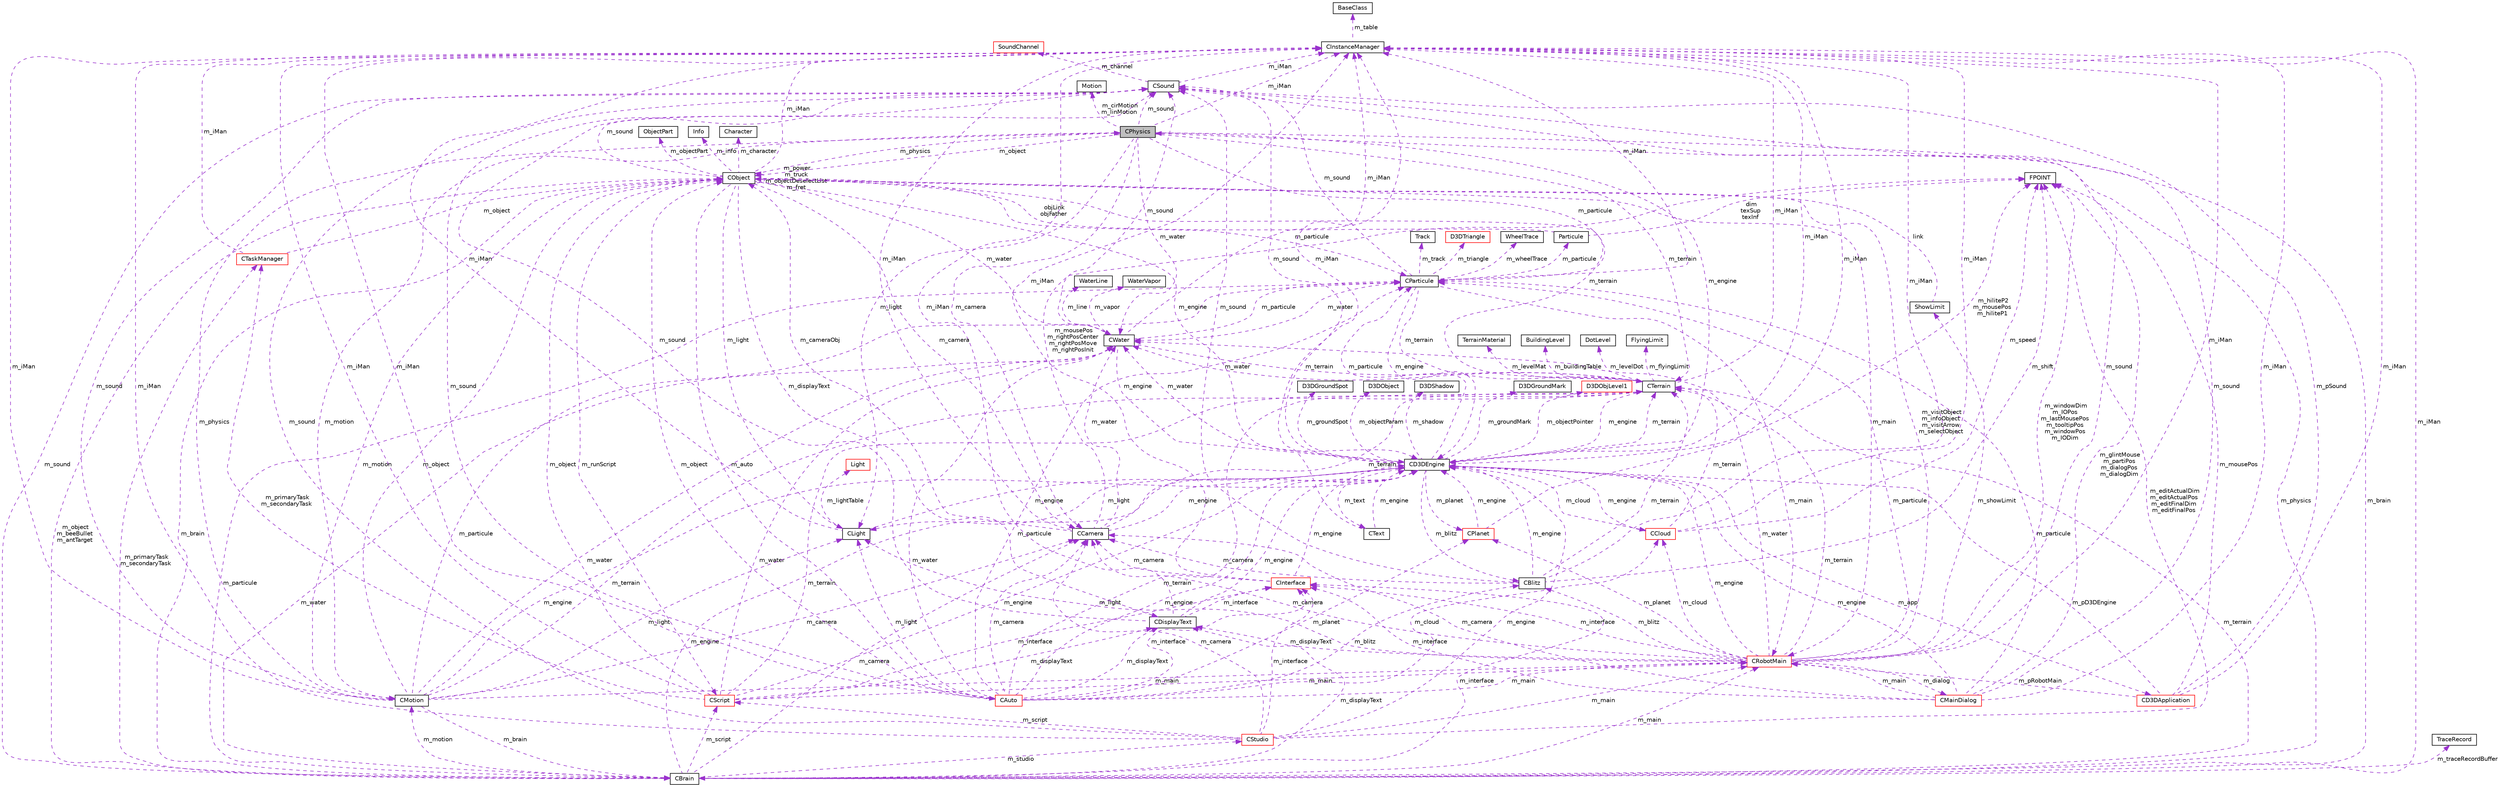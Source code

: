 digraph G
{
  edge [fontname="Helvetica",fontsize="10",labelfontname="Helvetica",labelfontsize="10"];
  node [fontname="Helvetica",fontsize="10",shape=record];
  Node1 [label="CPhysics",height=0.2,width=0.4,color="black", fillcolor="grey75", style="filled" fontcolor="black"];
  Node2 -> Node1 [dir="back",color="darkorchid3",fontsize="10",style="dashed",label=" m_particule" ,fontname="Helvetica"];
  Node2 [label="CParticule",height=0.2,width=0.4,color="black", fillcolor="white", style="filled",URL="$class_c_particule.html"];
  Node3 -> Node2 [dir="back",color="darkorchid3",fontsize="10",style="dashed",label=" m_water" ,fontname="Helvetica"];
  Node3 [label="CWater",height=0.2,width=0.4,color="black", fillcolor="white", style="filled",URL="$class_c_water.html"];
  Node2 -> Node3 [dir="back",color="darkorchid3",fontsize="10",style="dashed",label=" m_particule" ,fontname="Helvetica"];
  Node4 -> Node3 [dir="back",color="darkorchid3",fontsize="10",style="dashed",label=" m_iMan" ,fontname="Helvetica"];
  Node4 [label="CInstanceManager",height=0.2,width=0.4,color="black", fillcolor="white", style="filled",URL="$class_c_instance_manager.html"];
  Node5 -> Node4 [dir="back",color="darkorchid3",fontsize="10",style="dashed",label=" m_table" ,fontname="Helvetica"];
  Node5 [label="BaseClass",height=0.2,width=0.4,color="black", fillcolor="white", style="filled",URL="$struct_base_class.html"];
  Node6 -> Node3 [dir="back",color="darkorchid3",fontsize="10",style="dashed",label=" m_terrain" ,fontname="Helvetica"];
  Node6 [label="CTerrain",height=0.2,width=0.4,color="black", fillcolor="white", style="filled",URL="$class_c_terrain.html"];
  Node7 -> Node6 [dir="back",color="darkorchid3",fontsize="10",style="dashed",label=" m_levelMat" ,fontname="Helvetica"];
  Node7 [label="TerrainMaterial",height=0.2,width=0.4,color="black", fillcolor="white", style="filled",URL="$struct_terrain_material.html"];
  Node3 -> Node6 [dir="back",color="darkorchid3",fontsize="10",style="dashed",label=" m_water" ,fontname="Helvetica"];
  Node8 -> Node6 [dir="back",color="darkorchid3",fontsize="10",style="dashed",label=" m_buildingTable" ,fontname="Helvetica"];
  Node8 [label="BuildingLevel",height=0.2,width=0.4,color="black", fillcolor="white", style="filled",URL="$struct_building_level.html"];
  Node4 -> Node6 [dir="back",color="darkorchid3",fontsize="10",style="dashed",label=" m_iMan" ,fontname="Helvetica"];
  Node9 -> Node6 [dir="back",color="darkorchid3",fontsize="10",style="dashed",label=" m_levelDot" ,fontname="Helvetica"];
  Node9 [label="DotLevel",height=0.2,width=0.4,color="black", fillcolor="white", style="filled",URL="$struct_dot_level.html"];
  Node10 -> Node6 [dir="back",color="darkorchid3",fontsize="10",style="dashed",label=" m_engine" ,fontname="Helvetica"];
  Node10 [label="CD3DEngine",height=0.2,width=0.4,color="black", fillcolor="white", style="filled",URL="$class_c_d3_d_engine.html"];
  Node11 -> Node10 [dir="back",color="darkorchid3",fontsize="10",style="dashed",label=" m_groundMark" ,fontname="Helvetica"];
  Node11 [label="D3DGroundMark",height=0.2,width=0.4,color="black", fillcolor="white", style="filled",URL="$struct_d3_d_ground_mark.html"];
  Node2 -> Node10 [dir="back",color="darkorchid3",fontsize="10",style="dashed",label=" m_particule" ,fontname="Helvetica"];
  Node3 -> Node10 [dir="back",color="darkorchid3",fontsize="10",style="dashed",label=" m_water" ,fontname="Helvetica"];
  Node12 -> Node10 [dir="back",color="darkorchid3",fontsize="10",style="dashed",label=" m_blitz" ,fontname="Helvetica"];
  Node12 [label="CBlitz",height=0.2,width=0.4,color="black", fillcolor="white", style="filled",URL="$class_c_blitz.html"];
  Node13 -> Node12 [dir="back",color="darkorchid3",fontsize="10",style="dashed",label=" m_camera" ,fontname="Helvetica"];
  Node13 [label="CCamera",height=0.2,width=0.4,color="black", fillcolor="white", style="filled",URL="$class_c_camera.html"];
  Node3 -> Node13 [dir="back",color="darkorchid3",fontsize="10",style="dashed",label=" m_water" ,fontname="Helvetica"];
  Node4 -> Node13 [dir="back",color="darkorchid3",fontsize="10",style="dashed",label=" m_iMan" ,fontname="Helvetica"];
  Node6 -> Node13 [dir="back",color="darkorchid3",fontsize="10",style="dashed",label=" m_terrain" ,fontname="Helvetica"];
  Node14 -> Node13 [dir="back",color="darkorchid3",fontsize="10",style="dashed",label=" m_mousePos\nm_rightPosCenter\nm_rightPosMove\nm_rightPosInit" ,fontname="Helvetica"];
  Node14 [label="FPOINT",height=0.2,width=0.4,color="black", fillcolor="white", style="filled",URL="$struct_f_p_o_i_n_t.html"];
  Node15 -> Node13 [dir="back",color="darkorchid3",fontsize="10",style="dashed",label=" m_cameraObj" ,fontname="Helvetica"];
  Node15 [label="CObject",height=0.2,width=0.4,color="black", fillcolor="white", style="filled",URL="$class_c_object.html"];
  Node2 -> Node15 [dir="back",color="darkorchid3",fontsize="10",style="dashed",label=" m_particule" ,fontname="Helvetica"];
  Node16 -> Node15 [dir="back",color="darkorchid3",fontsize="10",style="dashed",label=" m_runScript" ,fontname="Helvetica"];
  Node16 [label="CScript",height=0.2,width=0.4,color="red", fillcolor="white", style="filled",URL="$class_c_script.html"];
  Node3 -> Node16 [dir="back",color="darkorchid3",fontsize="10",style="dashed",label=" m_water" ,fontname="Helvetica"];
  Node17 -> Node16 [dir="back",color="darkorchid3",fontsize="10",style="dashed",label=" m_primaryTask\nm_secondaryTask" ,fontname="Helvetica"];
  Node17 [label="CTaskManager",height=0.2,width=0.4,color="red", fillcolor="white", style="filled",URL="$class_c_task_manager.html"];
  Node4 -> Node17 [dir="back",color="darkorchid3",fontsize="10",style="dashed",label=" m_iMan" ,fontname="Helvetica"];
  Node15 -> Node17 [dir="back",color="darkorchid3",fontsize="10",style="dashed",label=" m_object" ,fontname="Helvetica"];
  Node18 -> Node16 [dir="back",color="darkorchid3",fontsize="10",style="dashed",label=" m_displayText" ,fontname="Helvetica"];
  Node18 [label="CDisplayText",height=0.2,width=0.4,color="black", fillcolor="white", style="filled",URL="$class_c_display_text.html"];
  Node19 -> Node18 [dir="back",color="darkorchid3",fontsize="10",style="dashed",label=" m_interface" ,fontname="Helvetica"];
  Node19 [label="CInterface",height=0.2,width=0.4,color="red", fillcolor="white", style="filled",URL="$class_c_interface.html"];
  Node13 -> Node19 [dir="back",color="darkorchid3",fontsize="10",style="dashed",label=" m_camera" ,fontname="Helvetica"];
  Node4 -> Node19 [dir="back",color="darkorchid3",fontsize="10",style="dashed",label=" m_iMan" ,fontname="Helvetica"];
  Node10 -> Node19 [dir="back",color="darkorchid3",fontsize="10",style="dashed",label=" m_engine" ,fontname="Helvetica"];
  Node4 -> Node18 [dir="back",color="darkorchid3",fontsize="10",style="dashed",label=" m_iMan" ,fontname="Helvetica"];
  Node20 -> Node18 [dir="back",color="darkorchid3",fontsize="10",style="dashed",label=" m_sound" ,fontname="Helvetica"];
  Node20 [label="CSound",height=0.2,width=0.4,color="black", fillcolor="white", style="filled",URL="$class_c_sound.html"];
  Node4 -> Node20 [dir="back",color="darkorchid3",fontsize="10",style="dashed",label=" m_iMan" ,fontname="Helvetica"];
  Node21 -> Node20 [dir="back",color="darkorchid3",fontsize="10",style="dashed",label=" m_channel" ,fontname="Helvetica"];
  Node21 [label="SoundChannel",height=0.2,width=0.4,color="red", fillcolor="white", style="filled",URL="$struct_sound_channel.html"];
  Node10 -> Node18 [dir="back",color="darkorchid3",fontsize="10",style="dashed",label=" m_engine" ,fontname="Helvetica"];
  Node22 -> Node16 [dir="back",color="darkorchid3",fontsize="10",style="dashed",label=" m_main" ,fontname="Helvetica"];
  Node22 [label="CRobotMain",height=0.2,width=0.4,color="red", fillcolor="white", style="filled",URL="$class_c_robot_main.html"];
  Node2 -> Node22 [dir="back",color="darkorchid3",fontsize="10",style="dashed",label=" m_particule" ,fontname="Helvetica"];
  Node3 -> Node22 [dir="back",color="darkorchid3",fontsize="10",style="dashed",label=" m_water" ,fontname="Helvetica"];
  Node23 -> Node22 [dir="back",color="darkorchid3",fontsize="10",style="dashed",label=" m_showLimit" ,fontname="Helvetica"];
  Node23 [label="ShowLimit",height=0.2,width=0.4,color="black", fillcolor="white", style="filled",URL="$struct_show_limit.html"];
  Node15 -> Node23 [dir="back",color="darkorchid3",fontsize="10",style="dashed",label=" link" ,fontname="Helvetica"];
  Node24 -> Node22 [dir="back",color="darkorchid3",fontsize="10",style="dashed",label=" m_light" ,fontname="Helvetica"];
  Node24 [label="CLight",height=0.2,width=0.4,color="black", fillcolor="white", style="filled",URL="$class_c_light.html"];
  Node25 -> Node24 [dir="back",color="darkorchid3",fontsize="10",style="dashed",label=" m_lightTable" ,fontname="Helvetica"];
  Node25 [label="Light",height=0.2,width=0.4,color="red", fillcolor="white", style="filled",URL="$struct_light.html"];
  Node4 -> Node24 [dir="back",color="darkorchid3",fontsize="10",style="dashed",label=" m_iMan" ,fontname="Helvetica"];
  Node10 -> Node24 [dir="back",color="darkorchid3",fontsize="10",style="dashed",label=" m_engine" ,fontname="Helvetica"];
  Node12 -> Node22 [dir="back",color="darkorchid3",fontsize="10",style="dashed",label=" m_blitz" ,fontname="Helvetica"];
  Node26 -> Node22 [dir="back",color="darkorchid3",fontsize="10",style="dashed",label=" m_cloud" ,fontname="Helvetica"];
  Node26 [label="CCloud",height=0.2,width=0.4,color="red", fillcolor="white", style="filled",URL="$class_c_cloud.html"];
  Node4 -> Node26 [dir="back",color="darkorchid3",fontsize="10",style="dashed",label=" m_iMan" ,fontname="Helvetica"];
  Node6 -> Node26 [dir="back",color="darkorchid3",fontsize="10",style="dashed",label=" m_terrain" ,fontname="Helvetica"];
  Node14 -> Node26 [dir="back",color="darkorchid3",fontsize="10",style="dashed",label=" m_speed" ,fontname="Helvetica"];
  Node10 -> Node26 [dir="back",color="darkorchid3",fontsize="10",style="dashed",label=" m_engine" ,fontname="Helvetica"];
  Node27 -> Node22 [dir="back",color="darkorchid3",fontsize="10",style="dashed",label=" m_dialog" ,fontname="Helvetica"];
  Node27 [label="CMainDialog",height=0.2,width=0.4,color="red", fillcolor="white", style="filled",URL="$class_c_main_dialog.html"];
  Node2 -> Node27 [dir="back",color="darkorchid3",fontsize="10",style="dashed",label=" m_particule" ,fontname="Helvetica"];
  Node13 -> Node27 [dir="back",color="darkorchid3",fontsize="10",style="dashed",label=" m_camera" ,fontname="Helvetica"];
  Node19 -> Node27 [dir="back",color="darkorchid3",fontsize="10",style="dashed",label=" m_interface" ,fontname="Helvetica"];
  Node22 -> Node27 [dir="back",color="darkorchid3",fontsize="10",style="dashed",label=" m_main" ,fontname="Helvetica"];
  Node4 -> Node27 [dir="back",color="darkorchid3",fontsize="10",style="dashed",label=" m_iMan" ,fontname="Helvetica"];
  Node14 -> Node27 [dir="back",color="darkorchid3",fontsize="10",style="dashed",label=" m_glintMouse\nm_partiPos\nm_dialogPos\nm_dialogDim" ,fontname="Helvetica"];
  Node20 -> Node27 [dir="back",color="darkorchid3",fontsize="10",style="dashed",label=" m_sound" ,fontname="Helvetica"];
  Node10 -> Node27 [dir="back",color="darkorchid3",fontsize="10",style="dashed",label=" m_engine" ,fontname="Helvetica"];
  Node13 -> Node22 [dir="back",color="darkorchid3",fontsize="10",style="dashed",label=" m_camera" ,fontname="Helvetica"];
  Node18 -> Node22 [dir="back",color="darkorchid3",fontsize="10",style="dashed",label=" m_displayText" ,fontname="Helvetica"];
  Node19 -> Node22 [dir="back",color="darkorchid3",fontsize="10",style="dashed",label=" m_interface" ,fontname="Helvetica"];
  Node4 -> Node22 [dir="back",color="darkorchid3",fontsize="10",style="dashed",label=" m_iMan" ,fontname="Helvetica"];
  Node6 -> Node22 [dir="back",color="darkorchid3",fontsize="10",style="dashed",label=" m_terrain" ,fontname="Helvetica"];
  Node14 -> Node22 [dir="back",color="darkorchid3",fontsize="10",style="dashed",label=" m_windowDim\nm_IOPos\nm_lastMousePos\nm_tooltipPos\nm_windowPos\nm_IODim" ,fontname="Helvetica"];
  Node20 -> Node22 [dir="back",color="darkorchid3",fontsize="10",style="dashed",label=" m_sound" ,fontname="Helvetica"];
  Node28 -> Node22 [dir="back",color="darkorchid3",fontsize="10",style="dashed",label=" m_planet" ,fontname="Helvetica"];
  Node28 [label="CPlanet",height=0.2,width=0.4,color="red", fillcolor="white", style="filled",URL="$class_c_planet.html"];
  Node4 -> Node28 [dir="back",color="darkorchid3",fontsize="10",style="dashed",label=" m_iMan" ,fontname="Helvetica"];
  Node10 -> Node28 [dir="back",color="darkorchid3",fontsize="10",style="dashed",label=" m_engine" ,fontname="Helvetica"];
  Node15 -> Node22 [dir="back",color="darkorchid3",fontsize="10",style="dashed",label=" m_visitObject\nm_infoObject\nm_visitArrow\nm_selectObject" ,fontname="Helvetica"];
  Node10 -> Node22 [dir="back",color="darkorchid3",fontsize="10",style="dashed",label=" m_engine" ,fontname="Helvetica"];
  Node19 -> Node16 [dir="back",color="darkorchid3",fontsize="10",style="dashed",label=" m_interface" ,fontname="Helvetica"];
  Node4 -> Node16 [dir="back",color="darkorchid3",fontsize="10",style="dashed",label=" m_iMan" ,fontname="Helvetica"];
  Node6 -> Node16 [dir="back",color="darkorchid3",fontsize="10",style="dashed",label=" m_terrain" ,fontname="Helvetica"];
  Node15 -> Node16 [dir="back",color="darkorchid3",fontsize="10",style="dashed",label=" m_object" ,fontname="Helvetica"];
  Node10 -> Node16 [dir="back",color="darkorchid3",fontsize="10",style="dashed",label=" m_engine" ,fontname="Helvetica"];
  Node3 -> Node15 [dir="back",color="darkorchid3",fontsize="10",style="dashed",label=" m_water" ,fontname="Helvetica"];
  Node24 -> Node15 [dir="back",color="darkorchid3",fontsize="10",style="dashed",label=" m_light" ,fontname="Helvetica"];
  Node29 -> Node15 [dir="back",color="darkorchid3",fontsize="10",style="dashed",label=" m_brain" ,fontname="Helvetica"];
  Node29 [label="CBrain",height=0.2,width=0.4,color="black", fillcolor="white", style="filled",URL="$class_c_brain.html"];
  Node2 -> Node29 [dir="back",color="darkorchid3",fontsize="10",style="dashed",label=" m_particule" ,fontname="Helvetica"];
  Node16 -> Node29 [dir="back",color="darkorchid3",fontsize="10",style="dashed",label=" m_script" ,fontname="Helvetica"];
  Node3 -> Node29 [dir="back",color="darkorchid3",fontsize="10",style="dashed",label=" m_water" ,fontname="Helvetica"];
  Node17 -> Node29 [dir="back",color="darkorchid3",fontsize="10",style="dashed",label=" m_primaryTask\nm_secondaryTask" ,fontname="Helvetica"];
  Node13 -> Node29 [dir="back",color="darkorchid3",fontsize="10",style="dashed",label=" m_camera" ,fontname="Helvetica"];
  Node18 -> Node29 [dir="back",color="darkorchid3",fontsize="10",style="dashed",label=" m_displayText" ,fontname="Helvetica"];
  Node22 -> Node29 [dir="back",color="darkorchid3",fontsize="10",style="dashed",label=" m_main" ,fontname="Helvetica"];
  Node19 -> Node29 [dir="back",color="darkorchid3",fontsize="10",style="dashed",label=" m_interface" ,fontname="Helvetica"];
  Node4 -> Node29 [dir="back",color="darkorchid3",fontsize="10",style="dashed",label=" m_iMan" ,fontname="Helvetica"];
  Node6 -> Node29 [dir="back",color="darkorchid3",fontsize="10",style="dashed",label=" m_terrain" ,fontname="Helvetica"];
  Node1 -> Node29 [dir="back",color="darkorchid3",fontsize="10",style="dashed",label=" m_physics" ,fontname="Helvetica"];
  Node20 -> Node29 [dir="back",color="darkorchid3",fontsize="10",style="dashed",label=" m_sound" ,fontname="Helvetica"];
  Node30 -> Node29 [dir="back",color="darkorchid3",fontsize="10",style="dashed",label=" m_studio" ,fontname="Helvetica"];
  Node30 [label="CStudio",height=0.2,width=0.4,color="red", fillcolor="white", style="filled",URL="$class_c_studio.html"];
  Node16 -> Node30 [dir="back",color="darkorchid3",fontsize="10",style="dashed",label=" m_script" ,fontname="Helvetica"];
  Node13 -> Node30 [dir="back",color="darkorchid3",fontsize="10",style="dashed",label=" m_camera" ,fontname="Helvetica"];
  Node19 -> Node30 [dir="back",color="darkorchid3",fontsize="10",style="dashed",label=" m_interface" ,fontname="Helvetica"];
  Node22 -> Node30 [dir="back",color="darkorchid3",fontsize="10",style="dashed",label=" m_main" ,fontname="Helvetica"];
  Node4 -> Node30 [dir="back",color="darkorchid3",fontsize="10",style="dashed",label=" m_iMan" ,fontname="Helvetica"];
  Node14 -> Node30 [dir="back",color="darkorchid3",fontsize="10",style="dashed",label=" m_editActualDim\nm_editActualPos\nm_editFinalDim\nm_editFinalPos" ,fontname="Helvetica"];
  Node20 -> Node30 [dir="back",color="darkorchid3",fontsize="10",style="dashed",label=" m_sound" ,fontname="Helvetica"];
  Node10 -> Node30 [dir="back",color="darkorchid3",fontsize="10",style="dashed",label=" m_engine" ,fontname="Helvetica"];
  Node31 -> Node29 [dir="back",color="darkorchid3",fontsize="10",style="dashed",label=" m_motion" ,fontname="Helvetica"];
  Node31 [label="CMotion",height=0.2,width=0.4,color="black", fillcolor="white", style="filled",URL="$class_c_motion.html"];
  Node2 -> Node31 [dir="back",color="darkorchid3",fontsize="10",style="dashed",label=" m_particule" ,fontname="Helvetica"];
  Node3 -> Node31 [dir="back",color="darkorchid3",fontsize="10",style="dashed",label=" m_water" ,fontname="Helvetica"];
  Node24 -> Node31 [dir="back",color="darkorchid3",fontsize="10",style="dashed",label=" m_light" ,fontname="Helvetica"];
  Node29 -> Node31 [dir="back",color="darkorchid3",fontsize="10",style="dashed",label=" m_brain" ,fontname="Helvetica"];
  Node13 -> Node31 [dir="back",color="darkorchid3",fontsize="10",style="dashed",label=" m_camera" ,fontname="Helvetica"];
  Node22 -> Node31 [dir="back",color="darkorchid3",fontsize="10",style="dashed",label=" m_main" ,fontname="Helvetica"];
  Node4 -> Node31 [dir="back",color="darkorchid3",fontsize="10",style="dashed",label=" m_iMan" ,fontname="Helvetica"];
  Node6 -> Node31 [dir="back",color="darkorchid3",fontsize="10",style="dashed",label=" m_terrain" ,fontname="Helvetica"];
  Node1 -> Node31 [dir="back",color="darkorchid3",fontsize="10",style="dashed",label=" m_physics" ,fontname="Helvetica"];
  Node20 -> Node31 [dir="back",color="darkorchid3",fontsize="10",style="dashed",label=" m_sound" ,fontname="Helvetica"];
  Node15 -> Node31 [dir="back",color="darkorchid3",fontsize="10",style="dashed",label=" m_object" ,fontname="Helvetica"];
  Node10 -> Node31 [dir="back",color="darkorchid3",fontsize="10",style="dashed",label=" m_engine" ,fontname="Helvetica"];
  Node15 -> Node29 [dir="back",color="darkorchid3",fontsize="10",style="dashed",label=" m_object\nm_beeBullet\nm_antTarget" ,fontname="Helvetica"];
  Node10 -> Node29 [dir="back",color="darkorchid3",fontsize="10",style="dashed",label=" m_engine" ,fontname="Helvetica"];
  Node32 -> Node29 [dir="back",color="darkorchid3",fontsize="10",style="dashed",label=" m_traceRecordBuffer" ,fontname="Helvetica"];
  Node32 [label="TraceRecord",height=0.2,width=0.4,color="black", fillcolor="white", style="filled",URL="$struct_trace_record.html"];
  Node13 -> Node15 [dir="back",color="darkorchid3",fontsize="10",style="dashed",label=" m_camera" ,fontname="Helvetica"];
  Node18 -> Node15 [dir="back",color="darkorchid3",fontsize="10",style="dashed",label=" m_displayText" ,fontname="Helvetica"];
  Node33 -> Node15 [dir="back",color="darkorchid3",fontsize="10",style="dashed",label=" m_objectPart" ,fontname="Helvetica"];
  Node33 [label="ObjectPart",height=0.2,width=0.4,color="black", fillcolor="white", style="filled",URL="$struct_object_part.html"];
  Node22 -> Node15 [dir="back",color="darkorchid3",fontsize="10",style="dashed",label=" m_main" ,fontname="Helvetica"];
  Node4 -> Node15 [dir="back",color="darkorchid3",fontsize="10",style="dashed",label=" m_iMan" ,fontname="Helvetica"];
  Node6 -> Node15 [dir="back",color="darkorchid3",fontsize="10",style="dashed",label=" m_terrain" ,fontname="Helvetica"];
  Node1 -> Node15 [dir="back",color="darkorchid3",fontsize="10",style="dashed",label=" m_physics" ,fontname="Helvetica"];
  Node34 -> Node15 [dir="back",color="darkorchid3",fontsize="10",style="dashed",label=" m_info" ,fontname="Helvetica"];
  Node34 [label="Info",height=0.2,width=0.4,color="black", fillcolor="white", style="filled",URL="$struct_info.html"];
  Node20 -> Node15 [dir="back",color="darkorchid3",fontsize="10",style="dashed",label=" m_sound" ,fontname="Helvetica"];
  Node35 -> Node15 [dir="back",color="darkorchid3",fontsize="10",style="dashed",label=" m_auto" ,fontname="Helvetica"];
  Node35 [label="CAuto",height=0.2,width=0.4,color="red", fillcolor="white", style="filled",URL="$class_c_auto.html"];
  Node2 -> Node35 [dir="back",color="darkorchid3",fontsize="10",style="dashed",label=" m_particule" ,fontname="Helvetica"];
  Node3 -> Node35 [dir="back",color="darkorchid3",fontsize="10",style="dashed",label=" m_water" ,fontname="Helvetica"];
  Node12 -> Node35 [dir="back",color="darkorchid3",fontsize="10",style="dashed",label=" m_blitz" ,fontname="Helvetica"];
  Node24 -> Node35 [dir="back",color="darkorchid3",fontsize="10",style="dashed",label=" m_light" ,fontname="Helvetica"];
  Node26 -> Node35 [dir="back",color="darkorchid3",fontsize="10",style="dashed",label=" m_cloud" ,fontname="Helvetica"];
  Node13 -> Node35 [dir="back",color="darkorchid3",fontsize="10",style="dashed",label=" m_camera" ,fontname="Helvetica"];
  Node18 -> Node35 [dir="back",color="darkorchid3",fontsize="10",style="dashed",label=" m_displayText" ,fontname="Helvetica"];
  Node22 -> Node35 [dir="back",color="darkorchid3",fontsize="10",style="dashed",label=" m_main" ,fontname="Helvetica"];
  Node19 -> Node35 [dir="back",color="darkorchid3",fontsize="10",style="dashed",label=" m_interface" ,fontname="Helvetica"];
  Node4 -> Node35 [dir="back",color="darkorchid3",fontsize="10",style="dashed",label=" m_iMan" ,fontname="Helvetica"];
  Node6 -> Node35 [dir="back",color="darkorchid3",fontsize="10",style="dashed",label=" m_terrain" ,fontname="Helvetica"];
  Node20 -> Node35 [dir="back",color="darkorchid3",fontsize="10",style="dashed",label=" m_sound" ,fontname="Helvetica"];
  Node28 -> Node35 [dir="back",color="darkorchid3",fontsize="10",style="dashed",label=" m_planet" ,fontname="Helvetica"];
  Node15 -> Node35 [dir="back",color="darkorchid3",fontsize="10",style="dashed",label=" m_object" ,fontname="Helvetica"];
  Node10 -> Node35 [dir="back",color="darkorchid3",fontsize="10",style="dashed",label=" m_engine" ,fontname="Helvetica"];
  Node31 -> Node15 [dir="back",color="darkorchid3",fontsize="10",style="dashed",label=" m_motion" ,fontname="Helvetica"];
  Node15 -> Node15 [dir="back",color="darkorchid3",fontsize="10",style="dashed",label=" m_power\nm_truck\nm_objectDeselectList\nm_fret" ,fontname="Helvetica"];
  Node36 -> Node15 [dir="back",color="darkorchid3",fontsize="10",style="dashed",label=" m_character" ,fontname="Helvetica"];
  Node36 [label="Character",height=0.2,width=0.4,color="black", fillcolor="white", style="filled",URL="$struct_character.html"];
  Node10 -> Node15 [dir="back",color="darkorchid3",fontsize="10",style="dashed",label=" m_engine" ,fontname="Helvetica"];
  Node10 -> Node13 [dir="back",color="darkorchid3",fontsize="10",style="dashed",label=" m_engine" ,fontname="Helvetica"];
  Node4 -> Node12 [dir="back",color="darkorchid3",fontsize="10",style="dashed",label=" m_iMan" ,fontname="Helvetica"];
  Node6 -> Node12 [dir="back",color="darkorchid3",fontsize="10",style="dashed",label=" m_terrain" ,fontname="Helvetica"];
  Node14 -> Node12 [dir="back",color="darkorchid3",fontsize="10",style="dashed",label=" m_shift" ,fontname="Helvetica"];
  Node20 -> Node12 [dir="back",color="darkorchid3",fontsize="10",style="dashed",label=" m_sound" ,fontname="Helvetica"];
  Node10 -> Node12 [dir="back",color="darkorchid3",fontsize="10",style="dashed",label=" m_engine" ,fontname="Helvetica"];
  Node24 -> Node10 [dir="back",color="darkorchid3",fontsize="10",style="dashed",label=" m_light" ,fontname="Helvetica"];
  Node37 -> Node10 [dir="back",color="darkorchid3",fontsize="10",style="dashed",label=" m_objectPointer" ,fontname="Helvetica"];
  Node37 [label="D3DObjLevel1",height=0.2,width=0.4,color="red", fillcolor="white", style="filled",URL="$struct_d3_d_obj_level1.html"];
  Node26 -> Node10 [dir="back",color="darkorchid3",fontsize="10",style="dashed",label=" m_cloud" ,fontname="Helvetica"];
  Node38 -> Node10 [dir="back",color="darkorchid3",fontsize="10",style="dashed",label=" m_groundSpot" ,fontname="Helvetica"];
  Node38 [label="D3DGroundSpot",height=0.2,width=0.4,color="black", fillcolor="white", style="filled",URL="$struct_d3_d_ground_spot.html"];
  Node4 -> Node10 [dir="back",color="darkorchid3",fontsize="10",style="dashed",label=" m_iMan" ,fontname="Helvetica"];
  Node6 -> Node10 [dir="back",color="darkorchid3",fontsize="10",style="dashed",label=" m_terrain" ,fontname="Helvetica"];
  Node39 -> Node10 [dir="back",color="darkorchid3",fontsize="10",style="dashed",label=" m_app" ,fontname="Helvetica"];
  Node39 [label="CD3DApplication",height=0.2,width=0.4,color="red", fillcolor="white", style="filled",URL="$class_c_d3_d_application.html"];
  Node22 -> Node39 [dir="back",color="darkorchid3",fontsize="10",style="dashed",label=" m_pRobotMain" ,fontname="Helvetica"];
  Node4 -> Node39 [dir="back",color="darkorchid3",fontsize="10",style="dashed",label=" m_iMan" ,fontname="Helvetica"];
  Node14 -> Node39 [dir="back",color="darkorchid3",fontsize="10",style="dashed",label=" m_mousePos" ,fontname="Helvetica"];
  Node20 -> Node39 [dir="back",color="darkorchid3",fontsize="10",style="dashed",label=" m_pSound" ,fontname="Helvetica"];
  Node10 -> Node39 [dir="back",color="darkorchid3",fontsize="10",style="dashed",label=" m_pD3DEngine" ,fontname="Helvetica"];
  Node14 -> Node10 [dir="back",color="darkorchid3",fontsize="10",style="dashed",label=" m_hiliteP2\nm_mousePos\nm_hiliteP1" ,fontname="Helvetica"];
  Node40 -> Node10 [dir="back",color="darkorchid3",fontsize="10",style="dashed",label=" m_objectParam" ,fontname="Helvetica"];
  Node40 [label="D3DObject",height=0.2,width=0.4,color="black", fillcolor="white", style="filled",URL="$struct_d3_d_object.html"];
  Node20 -> Node10 [dir="back",color="darkorchid3",fontsize="10",style="dashed",label=" m_sound" ,fontname="Helvetica"];
  Node28 -> Node10 [dir="back",color="darkorchid3",fontsize="10",style="dashed",label=" m_planet" ,fontname="Helvetica"];
  Node41 -> Node10 [dir="back",color="darkorchid3",fontsize="10",style="dashed",label=" m_text" ,fontname="Helvetica"];
  Node41 [label="CText",height=0.2,width=0.4,color="black", fillcolor="white", style="filled",URL="$class_c_text.html"];
  Node4 -> Node41 [dir="back",color="darkorchid3",fontsize="10",style="dashed",label=" m_iMan" ,fontname="Helvetica"];
  Node10 -> Node41 [dir="back",color="darkorchid3",fontsize="10",style="dashed",label=" m_engine" ,fontname="Helvetica"];
  Node42 -> Node10 [dir="back",color="darkorchid3",fontsize="10",style="dashed",label=" m_shadow" ,fontname="Helvetica"];
  Node42 [label="D3DShadow",height=0.2,width=0.4,color="black", fillcolor="white", style="filled",URL="$struct_d3_d_shadow.html"];
  Node43 -> Node6 [dir="back",color="darkorchid3",fontsize="10",style="dashed",label=" m_flyingLimit" ,fontname="Helvetica"];
  Node43 [label="FlyingLimit",height=0.2,width=0.4,color="black", fillcolor="white", style="filled",URL="$struct_flying_limit.html"];
  Node44 -> Node3 [dir="back",color="darkorchid3",fontsize="10",style="dashed",label=" m_line" ,fontname="Helvetica"];
  Node44 [label="WaterLine",height=0.2,width=0.4,color="black", fillcolor="white", style="filled",URL="$struct_water_line.html"];
  Node20 -> Node3 [dir="back",color="darkorchid3",fontsize="10",style="dashed",label=" m_sound" ,fontname="Helvetica"];
  Node45 -> Node3 [dir="back",color="darkorchid3",fontsize="10",style="dashed",label=" m_vapor" ,fontname="Helvetica"];
  Node45 [label="WaterVapor",height=0.2,width=0.4,color="black", fillcolor="white", style="filled",URL="$struct_water_vapor.html"];
  Node10 -> Node3 [dir="back",color="darkorchid3",fontsize="10",style="dashed",label=" m_engine" ,fontname="Helvetica"];
  Node22 -> Node2 [dir="back",color="darkorchid3",fontsize="10",style="dashed",label=" m_main" ,fontname="Helvetica"];
  Node4 -> Node2 [dir="back",color="darkorchid3",fontsize="10",style="dashed",label=" m_iMan" ,fontname="Helvetica"];
  Node46 -> Node2 [dir="back",color="darkorchid3",fontsize="10",style="dashed",label=" m_track" ,fontname="Helvetica"];
  Node46 [label="Track",height=0.2,width=0.4,color="black", fillcolor="white", style="filled",URL="$struct_track.html"];
  Node47 -> Node2 [dir="back",color="darkorchid3",fontsize="10",style="dashed",label=" m_particule" ,fontname="Helvetica"];
  Node47 [label="Particule",height=0.2,width=0.4,color="black", fillcolor="white", style="filled",URL="$struct_particule.html"];
  Node14 -> Node47 [dir="back",color="darkorchid3",fontsize="10",style="dashed",label=" dim\ntexSup\ntexInf" ,fontname="Helvetica"];
  Node15 -> Node47 [dir="back",color="darkorchid3",fontsize="10",style="dashed",label=" objLink\nobjFather" ,fontname="Helvetica"];
  Node6 -> Node2 [dir="back",color="darkorchid3",fontsize="10",style="dashed",label=" m_terrain" ,fontname="Helvetica"];
  Node20 -> Node2 [dir="back",color="darkorchid3",fontsize="10",style="dashed",label=" m_sound" ,fontname="Helvetica"];
  Node48 -> Node2 [dir="back",color="darkorchid3",fontsize="10",style="dashed",label=" m_triangle" ,fontname="Helvetica"];
  Node48 [label="D3DTriangle",height=0.2,width=0.4,color="red", fillcolor="white", style="filled",URL="$struct_d3_d_triangle.html"];
  Node10 -> Node2 [dir="back",color="darkorchid3",fontsize="10",style="dashed",label=" m_engine" ,fontname="Helvetica"];
  Node49 -> Node2 [dir="back",color="darkorchid3",fontsize="10",style="dashed",label=" m_wheelTrace" ,fontname="Helvetica"];
  Node49 [label="WheelTrace",height=0.2,width=0.4,color="black", fillcolor="white", style="filled",URL="$struct_wheel_trace.html"];
  Node3 -> Node1 [dir="back",color="darkorchid3",fontsize="10",style="dashed",label=" m_water" ,fontname="Helvetica"];
  Node24 -> Node1 [dir="back",color="darkorchid3",fontsize="10",style="dashed",label=" m_light" ,fontname="Helvetica"];
  Node29 -> Node1 [dir="back",color="darkorchid3",fontsize="10",style="dashed",label=" m_brain" ,fontname="Helvetica"];
  Node13 -> Node1 [dir="back",color="darkorchid3",fontsize="10",style="dashed",label=" m_camera" ,fontname="Helvetica"];
  Node50 -> Node1 [dir="back",color="darkorchid3",fontsize="10",style="dashed",label=" m_cirMotion\nm_linMotion" ,fontname="Helvetica"];
  Node50 [label="Motion",height=0.2,width=0.4,color="black", fillcolor="white", style="filled",URL="$struct_motion.html"];
  Node4 -> Node1 [dir="back",color="darkorchid3",fontsize="10",style="dashed",label=" m_iMan" ,fontname="Helvetica"];
  Node6 -> Node1 [dir="back",color="darkorchid3",fontsize="10",style="dashed",label=" m_terrain" ,fontname="Helvetica"];
  Node20 -> Node1 [dir="back",color="darkorchid3",fontsize="10",style="dashed",label=" m_sound" ,fontname="Helvetica"];
  Node31 -> Node1 [dir="back",color="darkorchid3",fontsize="10",style="dashed",label=" m_motion" ,fontname="Helvetica"];
  Node15 -> Node1 [dir="back",color="darkorchid3",fontsize="10",style="dashed",label=" m_object" ,fontname="Helvetica"];
  Node10 -> Node1 [dir="back",color="darkorchid3",fontsize="10",style="dashed",label=" m_engine" ,fontname="Helvetica"];
}
